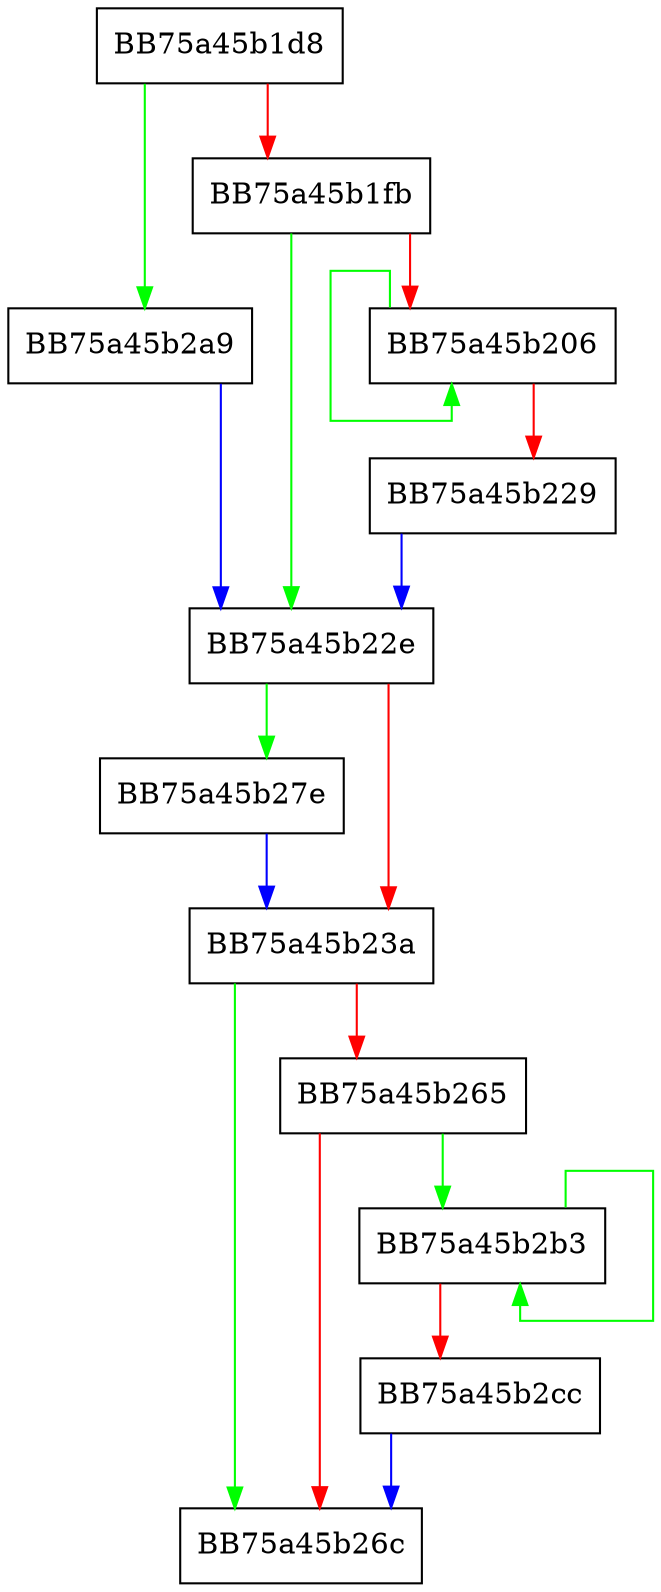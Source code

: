 digraph pagerWalFrames {
  node [shape="box"];
  graph [splines=ortho];
  BB75a45b1d8 -> BB75a45b2a9 [color="green"];
  BB75a45b1d8 -> BB75a45b1fb [color="red"];
  BB75a45b1fb -> BB75a45b22e [color="green"];
  BB75a45b1fb -> BB75a45b206 [color="red"];
  BB75a45b206 -> BB75a45b206 [color="green"];
  BB75a45b206 -> BB75a45b229 [color="red"];
  BB75a45b229 -> BB75a45b22e [color="blue"];
  BB75a45b22e -> BB75a45b27e [color="green"];
  BB75a45b22e -> BB75a45b23a [color="red"];
  BB75a45b23a -> BB75a45b26c [color="green"];
  BB75a45b23a -> BB75a45b265 [color="red"];
  BB75a45b265 -> BB75a45b2b3 [color="green"];
  BB75a45b265 -> BB75a45b26c [color="red"];
  BB75a45b27e -> BB75a45b23a [color="blue"];
  BB75a45b2a9 -> BB75a45b22e [color="blue"];
  BB75a45b2b3 -> BB75a45b2b3 [color="green"];
  BB75a45b2b3 -> BB75a45b2cc [color="red"];
  BB75a45b2cc -> BB75a45b26c [color="blue"];
}